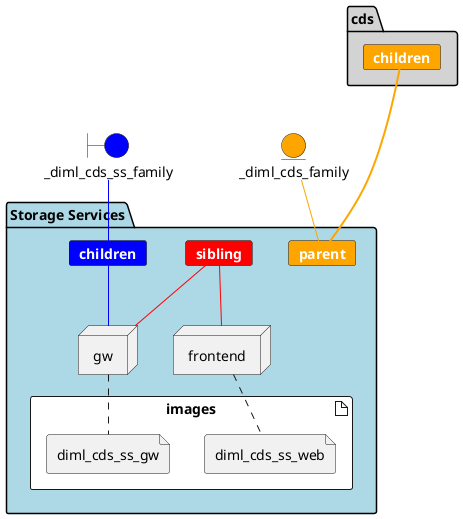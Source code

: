 @startuml


boundary _diml_cds_ss_family #blue


entity _diml_cds_family #orange


package  "Storage Services"  #lightblue {
    card children #blue [
        <b><color:white>children</color></b>
    ]
    
    _diml_cds_ss_family -[#blue]- children
    
    
    card sibling #red [
        <b><color:white>sibling</color></b>
    ]
    
    
    card parent #orange [
        <b><color:white>parent</color></b>
    ]
    
    
    _diml_cds_family -[#orange]- parent
    
    artifact images #ffffff {
        
        file diml_cds_ss_web
        
        file diml_cds_ss_gw
        
    }

    node frontend
    frontend .. diml_cds_ss_web
    
        sibling -[#red]- frontend
    

    node gw
    gw .. diml_cds_ss_gw
    
        children -[#blue]- gw
    
        sibling -[#red]- gw
    




    
}




package cds #lightgray {
    card cdschildren #orange [
        <b><color:white>children</color></b>
    ]
    cdschildren ==[#orange]= parent
}


@enduml
